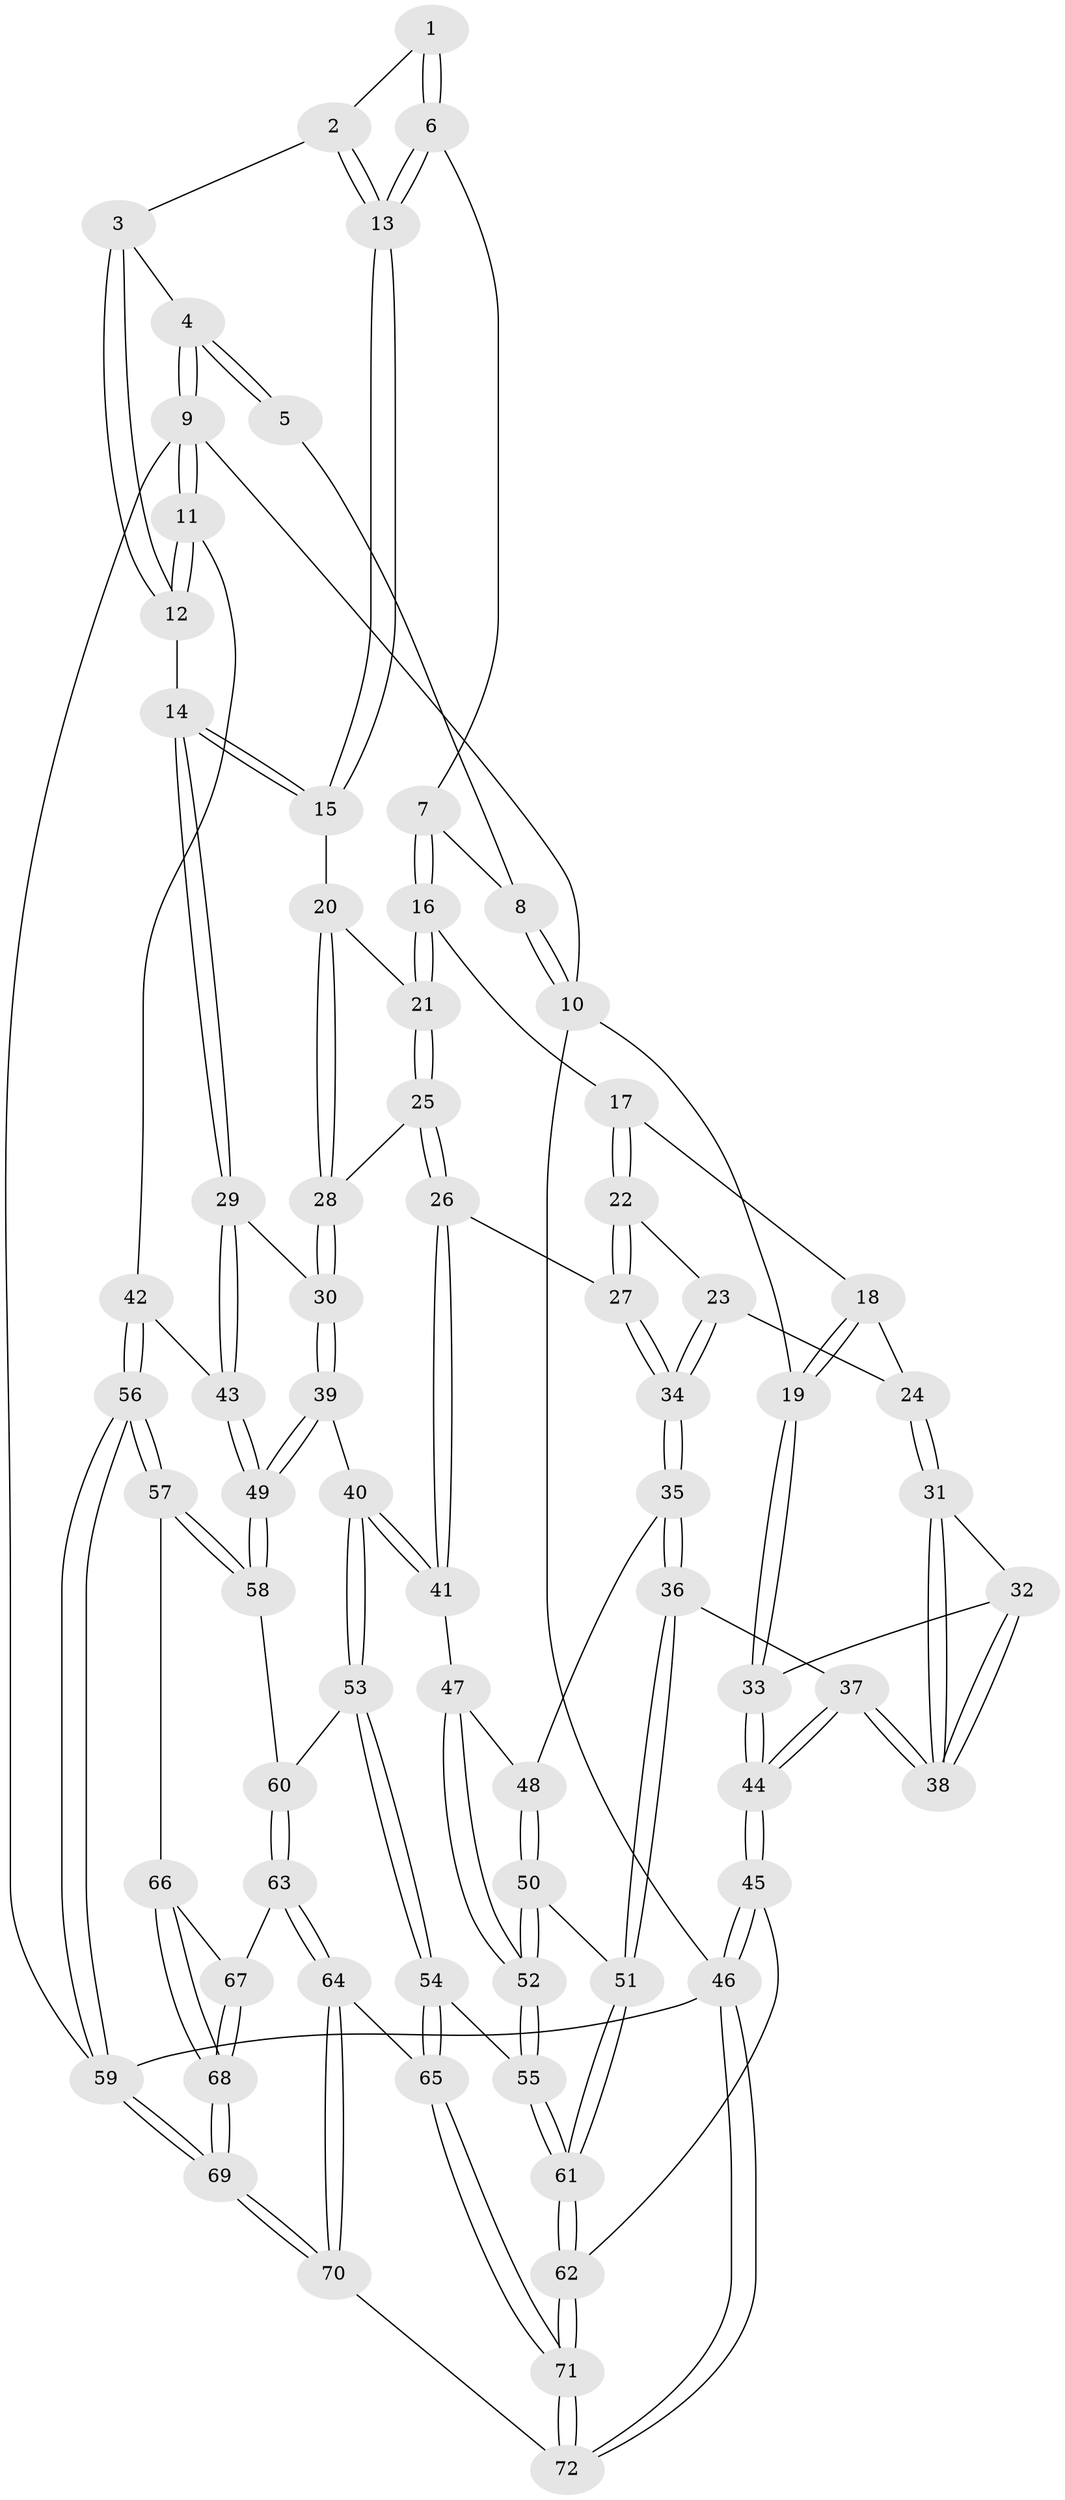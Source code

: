 // coarse degree distribution, {2: 0.05, 3: 0.075, 4: 0.55, 5: 0.275, 6: 0.05}
// Generated by graph-tools (version 1.1) at 2025/42/03/06/25 10:42:29]
// undirected, 72 vertices, 177 edges
graph export_dot {
graph [start="1"]
  node [color=gray90,style=filled];
  1 [pos="+0.5683723199246598+0"];
  2 [pos="+0.693022053162792+0.21382577885077733"];
  3 [pos="+0.78669441548507+0.14724438740979615"];
  4 [pos="+1+0"];
  5 [pos="+0.5600921220970315+0"];
  6 [pos="+0.5159010393517427+0.22374200227056223"];
  7 [pos="+0.5027397029022278+0.22499185678057107"];
  8 [pos="+0.25623608820647276+0"];
  9 [pos="+1+0"];
  10 [pos="+0+0"];
  11 [pos="+1+0.4046922772165698"];
  12 [pos="+0.9954711067778038+0.3429618092524958"];
  13 [pos="+0.660104684468407+0.24728821905658302"];
  14 [pos="+0.7419236349840028+0.4020888955353223"];
  15 [pos="+0.6785024540311393+0.31558706298071004"];
  16 [pos="+0.45047171445897993+0.26546366843790276"];
  17 [pos="+0.4481470382552198+0.2668455615758938"];
  18 [pos="+0.15285073639341762+0.16504210647948667"];
  19 [pos="+0+0"];
  20 [pos="+0.6211903673889045+0.38586763138718266"];
  21 [pos="+0.523839481904733+0.4140489329054335"];
  22 [pos="+0.4200513896374109+0.31646207108159224"];
  23 [pos="+0.28940825847606944+0.39472277452138466"];
  24 [pos="+0.258104086907045+0.3874938148832846"];
  25 [pos="+0.5149881525110913+0.45560380299439773"];
  26 [pos="+0.4564698782330408+0.4907652138075717"];
  27 [pos="+0.45256521794626375+0.4882213082827773"];
  28 [pos="+0.5821279263043986+0.4531920623991223"];
  29 [pos="+0.7467187283885277+0.4361025723746875"];
  30 [pos="+0.5998952931576865+0.5448503599351971"];
  31 [pos="+0.21458056615079105+0.41699475436762257"];
  32 [pos="+0.056504826044382936+0.38363364467010297"];
  33 [pos="+0+0.22788646120615022"];
  34 [pos="+0.3342798705838984+0.5114994195954455"];
  35 [pos="+0.3082555259808884+0.5626530434118303"];
  36 [pos="+0.20658130979749342+0.6213728814627966"];
  37 [pos="+0.17130795387843836+0.5981633699983171"];
  38 [pos="+0.17007600068202183+0.5519286579185315"];
  39 [pos="+0.5801083663915846+0.594534378370312"];
  40 [pos="+0.5387141374007052+0.6177256705694062"];
  41 [pos="+0.5195201375417133+0.6071672887615148"];
  42 [pos="+1+0.4360506445152987"];
  43 [pos="+0.8011082484712585+0.5375795933540779"];
  44 [pos="+0+0.6192055023879635"];
  45 [pos="+0+0.7533725854141866"];
  46 [pos="+0+1"];
  47 [pos="+0.43995461999330665+0.6243118452352628"];
  48 [pos="+0.3921438380075734+0.6186516261950181"];
  49 [pos="+0.7820414387632295+0.6297410719608814"];
  50 [pos="+0.3442859110094914+0.7079519274802382"];
  51 [pos="+0.21558996883612946+0.6555384912810092"];
  52 [pos="+0.38092664063819376+0.7494365439244646"];
  53 [pos="+0.5468886530648018+0.742427160560789"];
  54 [pos="+0.45319743662733264+0.8016552110695335"];
  55 [pos="+0.3891515622393696+0.7680463197980401"];
  56 [pos="+1+0.7382854313864932"];
  57 [pos="+0.8494812674370036+0.7332614746712979"];
  58 [pos="+0.8015018537732369+0.6845640810621637"];
  59 [pos="+1+1"];
  60 [pos="+0.5961766622459389+0.7722173312015289"];
  61 [pos="+0.17931443421868873+0.8721562258943879"];
  62 [pos="+0.17269313475959377+0.8850772171130443"];
  63 [pos="+0.6122341686874205+0.8081144220743123"];
  64 [pos="+0.5771414188103863+1"];
  65 [pos="+0.44817155927080043+0.8460761776269657"];
  66 [pos="+0.8119597960459435+0.8226560696296689"];
  67 [pos="+0.6606001720816654+0.8301232853059453"];
  68 [pos="+0.7890960553139635+1"];
  69 [pos="+0.7928907825739142+1"];
  70 [pos="+0.6163615980549054+1"];
  71 [pos="+0.23035558496342262+1"];
  72 [pos="+0.24611586274285535+1"];
  1 -- 2;
  1 -- 6;
  1 -- 6;
  2 -- 3;
  2 -- 13;
  2 -- 13;
  3 -- 4;
  3 -- 12;
  3 -- 12;
  4 -- 5;
  4 -- 5;
  4 -- 9;
  4 -- 9;
  5 -- 8;
  6 -- 7;
  6 -- 13;
  6 -- 13;
  7 -- 8;
  7 -- 16;
  7 -- 16;
  8 -- 10;
  8 -- 10;
  9 -- 10;
  9 -- 11;
  9 -- 11;
  9 -- 59;
  10 -- 19;
  10 -- 46;
  11 -- 12;
  11 -- 12;
  11 -- 42;
  12 -- 14;
  13 -- 15;
  13 -- 15;
  14 -- 15;
  14 -- 15;
  14 -- 29;
  14 -- 29;
  15 -- 20;
  16 -- 17;
  16 -- 21;
  16 -- 21;
  17 -- 18;
  17 -- 22;
  17 -- 22;
  18 -- 19;
  18 -- 19;
  18 -- 24;
  19 -- 33;
  19 -- 33;
  20 -- 21;
  20 -- 28;
  20 -- 28;
  21 -- 25;
  21 -- 25;
  22 -- 23;
  22 -- 27;
  22 -- 27;
  23 -- 24;
  23 -- 34;
  23 -- 34;
  24 -- 31;
  24 -- 31;
  25 -- 26;
  25 -- 26;
  25 -- 28;
  26 -- 27;
  26 -- 41;
  26 -- 41;
  27 -- 34;
  27 -- 34;
  28 -- 30;
  28 -- 30;
  29 -- 30;
  29 -- 43;
  29 -- 43;
  30 -- 39;
  30 -- 39;
  31 -- 32;
  31 -- 38;
  31 -- 38;
  32 -- 33;
  32 -- 38;
  32 -- 38;
  33 -- 44;
  33 -- 44;
  34 -- 35;
  34 -- 35;
  35 -- 36;
  35 -- 36;
  35 -- 48;
  36 -- 37;
  36 -- 51;
  36 -- 51;
  37 -- 38;
  37 -- 38;
  37 -- 44;
  37 -- 44;
  39 -- 40;
  39 -- 49;
  39 -- 49;
  40 -- 41;
  40 -- 41;
  40 -- 53;
  40 -- 53;
  41 -- 47;
  42 -- 43;
  42 -- 56;
  42 -- 56;
  43 -- 49;
  43 -- 49;
  44 -- 45;
  44 -- 45;
  45 -- 46;
  45 -- 46;
  45 -- 62;
  46 -- 72;
  46 -- 72;
  46 -- 59;
  47 -- 48;
  47 -- 52;
  47 -- 52;
  48 -- 50;
  48 -- 50;
  49 -- 58;
  49 -- 58;
  50 -- 51;
  50 -- 52;
  50 -- 52;
  51 -- 61;
  51 -- 61;
  52 -- 55;
  52 -- 55;
  53 -- 54;
  53 -- 54;
  53 -- 60;
  54 -- 55;
  54 -- 65;
  54 -- 65;
  55 -- 61;
  55 -- 61;
  56 -- 57;
  56 -- 57;
  56 -- 59;
  56 -- 59;
  57 -- 58;
  57 -- 58;
  57 -- 66;
  58 -- 60;
  59 -- 69;
  59 -- 69;
  60 -- 63;
  60 -- 63;
  61 -- 62;
  61 -- 62;
  62 -- 71;
  62 -- 71;
  63 -- 64;
  63 -- 64;
  63 -- 67;
  64 -- 65;
  64 -- 70;
  64 -- 70;
  65 -- 71;
  65 -- 71;
  66 -- 67;
  66 -- 68;
  66 -- 68;
  67 -- 68;
  67 -- 68;
  68 -- 69;
  68 -- 69;
  69 -- 70;
  69 -- 70;
  70 -- 72;
  71 -- 72;
  71 -- 72;
}
